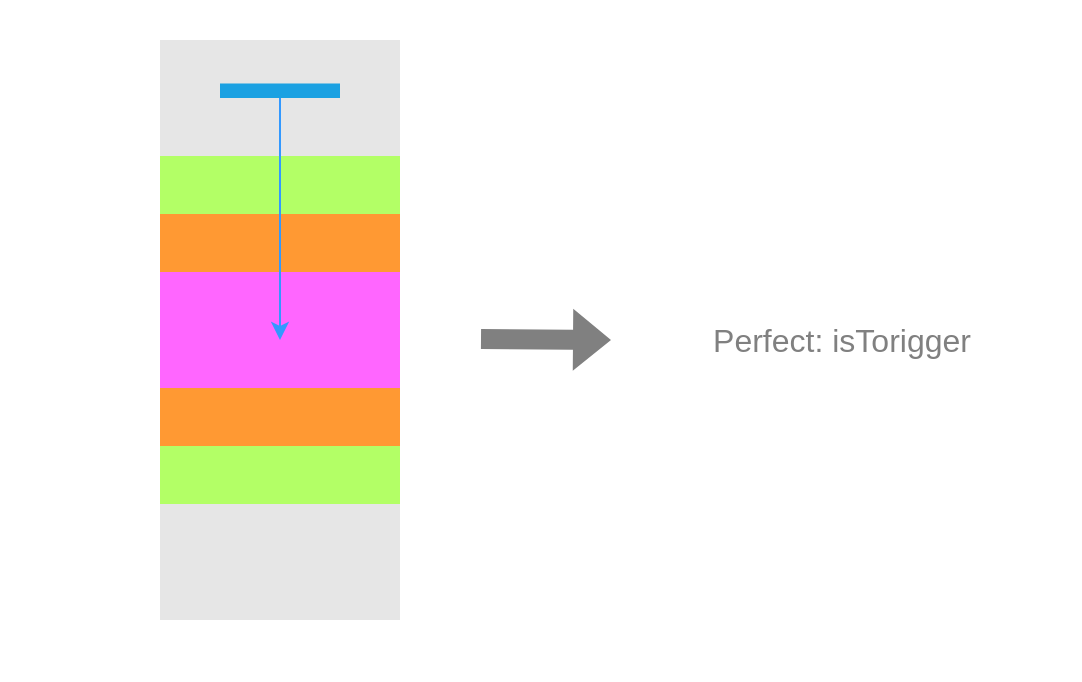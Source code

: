 <mxfile>
    <diagram id="xTEVD5YQ4NLB8bsYJ7XT" name="ページ1">
        <mxGraphModel dx="632" dy="1167" grid="1" gridSize="10" guides="1" tooltips="1" connect="1" arrows="1" fold="1" page="1" pageScale="1" pageWidth="827" pageHeight="1169" math="0" shadow="0">
            <root>
                <mxCell id="0"/>
                <mxCell id="1" parent="0"/>
                <mxCell id="18" value="" style="group" vertex="1" connectable="0" parent="1">
                    <mxGeometry x="220" y="920" width="540" height="340" as="geometry"/>
                </mxCell>
                <mxCell id="10" value="" style="rounded=0;whiteSpace=wrap;html=1;fillColor=#FFFFFF;strokeColor=none;" vertex="1" parent="18">
                    <mxGeometry width="540" height="340" as="geometry"/>
                </mxCell>
                <mxCell id="11" value="" style="group;fillColor=#3399FF;" vertex="1" connectable="0" parent="18">
                    <mxGeometry x="80" y="20" width="120" height="290" as="geometry"/>
                </mxCell>
                <mxCell id="2" value="" style="rounded=0;whiteSpace=wrap;html=1;strokeColor=none;fillColor=#E6E6E6;" vertex="1" parent="11">
                    <mxGeometry width="120" height="290" as="geometry"/>
                </mxCell>
                <mxCell id="3" value="" style="rounded=0;whiteSpace=wrap;html=1;fontColor=#ffffff;fillColor=#B3FF66;strokeColor=none;" vertex="1" parent="11">
                    <mxGeometry y="58" width="120" height="174" as="geometry"/>
                </mxCell>
                <mxCell id="5" value="" style="rounded=0;whiteSpace=wrap;html=1;fontColor=#ffffff;fillColor=#FF9933;strokeColor=none;" vertex="1" parent="11">
                    <mxGeometry y="87" width="120" height="116" as="geometry"/>
                </mxCell>
                <mxCell id="6" value="" style="rounded=0;whiteSpace=wrap;html=1;fontColor=#ffffff;fillColor=#FF66FF;strokeColor=none;" vertex="1" parent="11">
                    <mxGeometry y="116" width="120" height="58" as="geometry"/>
                </mxCell>
                <mxCell id="9" style="edgeStyle=orthogonalEdgeStyle;rounded=0;orthogonalLoop=1;jettySize=auto;html=1;jumpSize=20;fillColor=#1ba1e2;strokeColor=#3399FF;" edge="1" parent="11" source="8">
                    <mxGeometry relative="1" as="geometry">
                        <mxPoint x="60" y="150" as="targetPoint"/>
                    </mxGeometry>
                </mxCell>
                <mxCell id="8" value="" style="rounded=0;whiteSpace=wrap;html=1;fillColor=#1ba1e2;fontColor=#ffffff;strokeColor=none;" vertex="1" parent="11">
                    <mxGeometry x="30" y="21.75" width="60" height="7.25" as="geometry"/>
                </mxCell>
                <mxCell id="16" value="" style="shape=flexArrow;endArrow=classic;html=1;strokeColor=none;fillColor=#808080;" edge="1" parent="18">
                    <mxGeometry width="50" height="50" relative="1" as="geometry">
                        <mxPoint x="240" y="169.5" as="sourcePoint"/>
                        <mxPoint x="306" y="170" as="targetPoint"/>
                    </mxGeometry>
                </mxCell>
                <mxCell id="17" value="Perfect: isTorigger" style="text;html=1;strokeColor=none;align=center;verticalAlign=middle;whiteSpace=wrap;rounded=0;fontColor=#808080;fontStyle=0;fontSize=16;spacing=2;" vertex="1" parent="18">
                    <mxGeometry x="346" y="160" width="150" height="20" as="geometry"/>
                </mxCell>
            </root>
        </mxGraphModel>
    </diagram>
</mxfile>